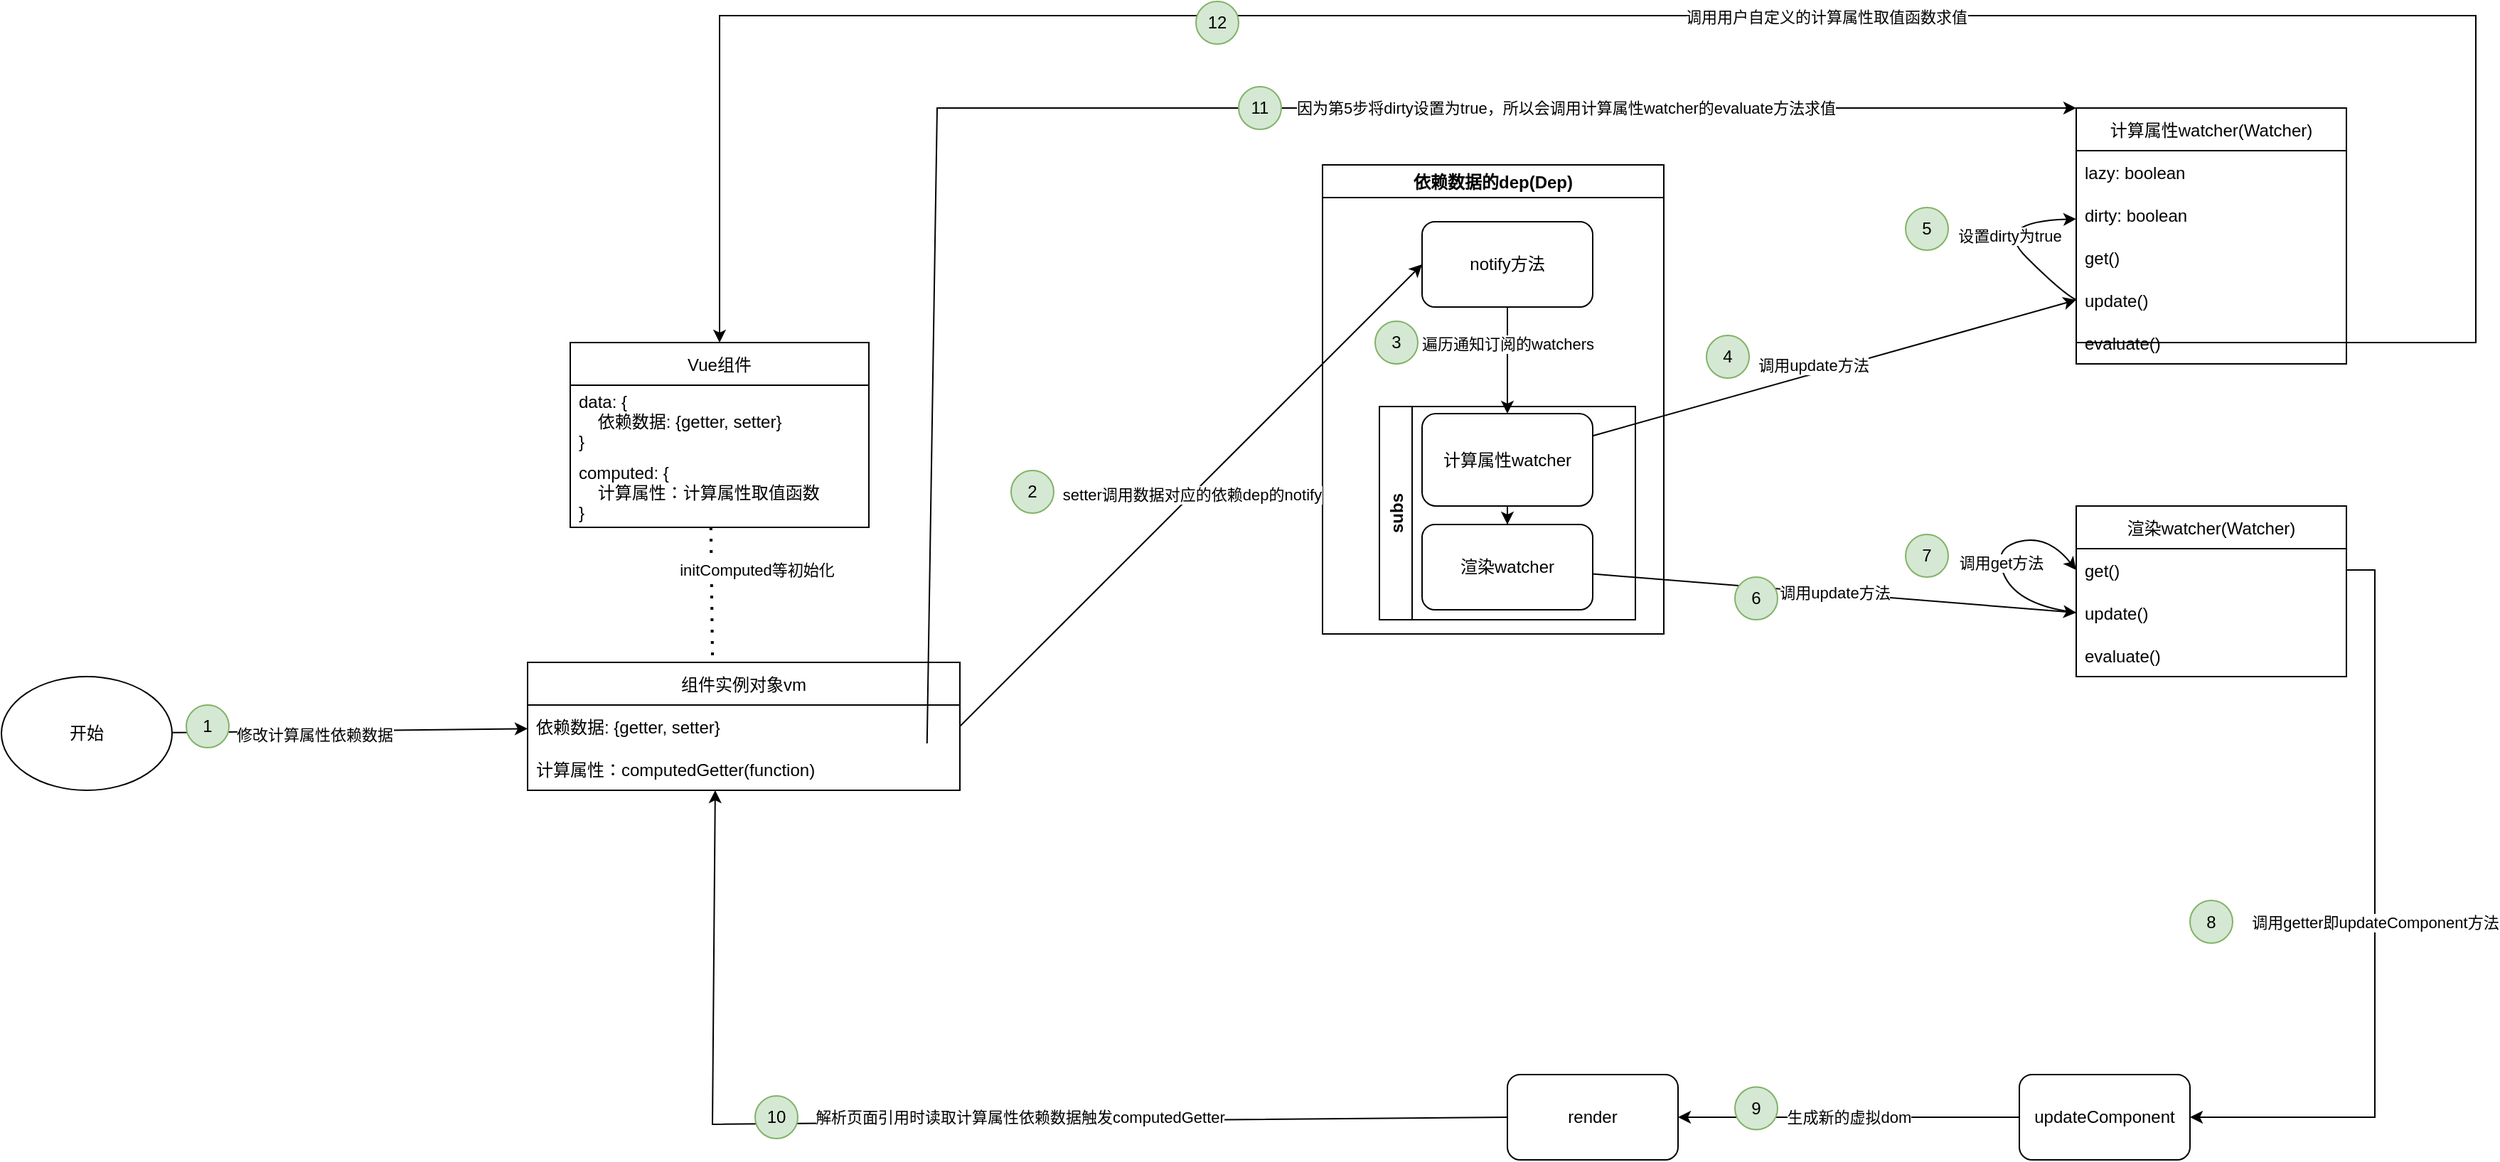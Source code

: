 <mxfile version="20.4.2" type="github">
  <diagram id="KRrhXRRU8eQTftCkpOic" name="第 1 页">
    <mxGraphModel dx="-1055" dy="697" grid="1" gridSize="10" guides="1" tooltips="1" connect="1" arrows="1" fold="1" page="1" pageScale="1" pageWidth="827" pageHeight="1169" math="0" shadow="0">
      <root>
        <mxCell id="0" />
        <mxCell id="1" parent="0" />
        <mxCell id="TRp2O_oBvqd9nP3IBGQD-56" value="组件实例对象vm" style="swimlane;fontStyle=0;childLayout=stackLayout;horizontal=1;startSize=30;horizontalStack=0;resizeParent=1;resizeParentMax=0;resizeLast=0;collapsible=1;marginBottom=0;" vertex="1" parent="1">
          <mxGeometry x="3110" y="1015" width="304" height="90" as="geometry" />
        </mxCell>
        <mxCell id="TRp2O_oBvqd9nP3IBGQD-57" value="依赖数据: {getter, setter}" style="text;strokeColor=none;fillColor=none;align=left;verticalAlign=middle;spacingLeft=4;spacingRight=4;overflow=hidden;points=[[0,0.5],[1,0.5]];portConstraint=eastwest;rotatable=0;" vertex="1" parent="TRp2O_oBvqd9nP3IBGQD-56">
          <mxGeometry y="30" width="304" height="30" as="geometry" />
        </mxCell>
        <mxCell id="TRp2O_oBvqd9nP3IBGQD-58" value="计算属性：computedGetter(function)" style="text;strokeColor=none;fillColor=none;align=left;verticalAlign=middle;spacingLeft=4;spacingRight=4;overflow=hidden;points=[[0,0.5],[1,0.5]];portConstraint=eastwest;rotatable=0;" vertex="1" parent="TRp2O_oBvqd9nP3IBGQD-56">
          <mxGeometry y="60" width="304" height="30" as="geometry" />
        </mxCell>
        <mxCell id="TRp2O_oBvqd9nP3IBGQD-59" value="依赖数据的dep(Dep)" style="swimlane;" vertex="1" parent="1">
          <mxGeometry x="3669" y="665" width="240" height="330" as="geometry" />
        </mxCell>
        <mxCell id="TRp2O_oBvqd9nP3IBGQD-60" value="subs" style="swimlane;horizontal=0;" vertex="1" parent="TRp2O_oBvqd9nP3IBGQD-59">
          <mxGeometry x="40" y="170" width="180" height="150" as="geometry" />
        </mxCell>
        <mxCell id="TRp2O_oBvqd9nP3IBGQD-61" value="" style="edgeStyle=orthogonalEdgeStyle;rounded=0;orthogonalLoop=1;jettySize=auto;html=1;" edge="1" parent="TRp2O_oBvqd9nP3IBGQD-60" source="TRp2O_oBvqd9nP3IBGQD-62" target="TRp2O_oBvqd9nP3IBGQD-63">
          <mxGeometry relative="1" as="geometry" />
        </mxCell>
        <mxCell id="TRp2O_oBvqd9nP3IBGQD-62" value="计算属性watcher" style="rounded=1;whiteSpace=wrap;html=1;" vertex="1" parent="TRp2O_oBvqd9nP3IBGQD-60">
          <mxGeometry x="30" y="5" width="120" height="65" as="geometry" />
        </mxCell>
        <mxCell id="TRp2O_oBvqd9nP3IBGQD-63" value="渲染watcher" style="rounded=1;whiteSpace=wrap;html=1;" vertex="1" parent="TRp2O_oBvqd9nP3IBGQD-60">
          <mxGeometry x="30" y="83" width="120" height="60" as="geometry" />
        </mxCell>
        <mxCell id="TRp2O_oBvqd9nP3IBGQD-64" value="" style="edgeStyle=orthogonalEdgeStyle;rounded=0;orthogonalLoop=1;jettySize=auto;html=1;" edge="1" parent="TRp2O_oBvqd9nP3IBGQD-59" source="TRp2O_oBvqd9nP3IBGQD-66" target="TRp2O_oBvqd9nP3IBGQD-62">
          <mxGeometry relative="1" as="geometry" />
        </mxCell>
        <mxCell id="TRp2O_oBvqd9nP3IBGQD-65" value="遍历通知订阅的watchers" style="edgeLabel;html=1;align=center;verticalAlign=middle;resizable=0;points=[];" vertex="1" connectable="0" parent="TRp2O_oBvqd9nP3IBGQD-64">
          <mxGeometry x="-0.307" relative="1" as="geometry">
            <mxPoint as="offset" />
          </mxGeometry>
        </mxCell>
        <mxCell id="TRp2O_oBvqd9nP3IBGQD-66" value="notify方法" style="rounded=1;whiteSpace=wrap;html=1;" vertex="1" parent="TRp2O_oBvqd9nP3IBGQD-59">
          <mxGeometry x="70" y="40" width="120" height="60" as="geometry" />
        </mxCell>
        <mxCell id="TRp2O_oBvqd9nP3IBGQD-67" value="3" style="ellipse;whiteSpace=wrap;html=1;aspect=fixed;fillColor=#d5e8d4;strokeColor=#82b366;" vertex="1" parent="TRp2O_oBvqd9nP3IBGQD-59">
          <mxGeometry x="37" y="110" width="30" height="30" as="geometry" />
        </mxCell>
        <mxCell id="TRp2O_oBvqd9nP3IBGQD-68" value="计算属性watcher(Watcher)" style="swimlane;fontStyle=0;childLayout=stackLayout;horizontal=1;startSize=30;horizontalStack=0;resizeParent=1;resizeParentMax=0;resizeLast=0;collapsible=1;marginBottom=0;" vertex="1" parent="1">
          <mxGeometry x="4199" y="625" width="190" height="180" as="geometry">
            <mxRectangle x="2660" y="1020" width="180" height="30" as="alternateBounds" />
          </mxGeometry>
        </mxCell>
        <mxCell id="TRp2O_oBvqd9nP3IBGQD-69" value="lazy: boolean" style="text;strokeColor=none;fillColor=none;align=left;verticalAlign=middle;spacingLeft=4;spacingRight=4;overflow=hidden;points=[[0,0.5],[1,0.5]];portConstraint=eastwest;rotatable=0;" vertex="1" parent="TRp2O_oBvqd9nP3IBGQD-68">
          <mxGeometry y="30" width="190" height="30" as="geometry" />
        </mxCell>
        <mxCell id="TRp2O_oBvqd9nP3IBGQD-70" value="dirty: boolean" style="text;strokeColor=none;fillColor=none;align=left;verticalAlign=middle;spacingLeft=4;spacingRight=4;overflow=hidden;points=[[0,0.5],[1,0.5]];portConstraint=eastwest;rotatable=0;" vertex="1" parent="TRp2O_oBvqd9nP3IBGQD-68">
          <mxGeometry y="60" width="190" height="30" as="geometry" />
        </mxCell>
        <mxCell id="TRp2O_oBvqd9nP3IBGQD-71" value="get()" style="text;strokeColor=none;fillColor=none;align=left;verticalAlign=middle;spacingLeft=4;spacingRight=4;overflow=hidden;points=[[0,0.5],[1,0.5]];portConstraint=eastwest;rotatable=0;" vertex="1" parent="TRp2O_oBvqd9nP3IBGQD-68">
          <mxGeometry y="90" width="190" height="30" as="geometry" />
        </mxCell>
        <mxCell id="TRp2O_oBvqd9nP3IBGQD-72" value="update()" style="text;strokeColor=none;fillColor=none;align=left;verticalAlign=middle;spacingLeft=4;spacingRight=4;overflow=hidden;points=[[0,0.5],[1,0.5]];portConstraint=eastwest;rotatable=0;" vertex="1" parent="TRp2O_oBvqd9nP3IBGQD-68">
          <mxGeometry y="120" width="190" height="30" as="geometry" />
        </mxCell>
        <mxCell id="TRp2O_oBvqd9nP3IBGQD-73" value="evaluate()" style="text;strokeColor=none;fillColor=none;align=left;verticalAlign=middle;spacingLeft=4;spacingRight=4;overflow=hidden;points=[[0,0.5],[1,0.5]];portConstraint=eastwest;rotatable=0;" vertex="1" parent="TRp2O_oBvqd9nP3IBGQD-68">
          <mxGeometry y="150" width="190" height="30" as="geometry" />
        </mxCell>
        <mxCell id="TRp2O_oBvqd9nP3IBGQD-74" value="" style="curved=1;endArrow=classic;html=1;rounded=0;exitX=0;exitY=0.5;exitDx=0;exitDy=0;" edge="1" parent="TRp2O_oBvqd9nP3IBGQD-68" source="TRp2O_oBvqd9nP3IBGQD-72" target="TRp2O_oBvqd9nP3IBGQD-70">
          <mxGeometry width="50" height="50" relative="1" as="geometry">
            <mxPoint x="-60" y="130" as="sourcePoint" />
            <mxPoint x="-10" y="80" as="targetPoint" />
            <Array as="points">
              <mxPoint x="-10" y="130" />
              <mxPoint x="-60" y="80" />
            </Array>
          </mxGeometry>
        </mxCell>
        <mxCell id="TRp2O_oBvqd9nP3IBGQD-75" value="设置dirty为true" style="edgeLabel;html=1;align=center;verticalAlign=middle;resizable=0;points=[];" vertex="1" connectable="0" parent="TRp2O_oBvqd9nP3IBGQD-74">
          <mxGeometry x="-0.075" y="-2" relative="1" as="geometry">
            <mxPoint as="offset" />
          </mxGeometry>
        </mxCell>
        <mxCell id="TRp2O_oBvqd9nP3IBGQD-76" value="开始" style="ellipse;whiteSpace=wrap;html=1;" vertex="1" parent="1">
          <mxGeometry x="2740" y="1025" width="120" height="80" as="geometry" />
        </mxCell>
        <mxCell id="TRp2O_oBvqd9nP3IBGQD-77" value="" style="endArrow=classic;html=1;rounded=0;" edge="1" parent="1" source="TRp2O_oBvqd9nP3IBGQD-76" target="TRp2O_oBvqd9nP3IBGQD-56">
          <mxGeometry width="50" height="50" relative="1" as="geometry">
            <mxPoint x="3219" y="1095" as="sourcePoint" />
            <mxPoint x="3269" y="1045" as="targetPoint" />
          </mxGeometry>
        </mxCell>
        <mxCell id="TRp2O_oBvqd9nP3IBGQD-78" value="修改计算属性依赖数据" style="edgeLabel;html=1;align=center;verticalAlign=middle;resizable=0;points=[];" vertex="1" connectable="0" parent="TRp2O_oBvqd9nP3IBGQD-77">
          <mxGeometry x="-0.205" y="-2" relative="1" as="geometry">
            <mxPoint as="offset" />
          </mxGeometry>
        </mxCell>
        <mxCell id="TRp2O_oBvqd9nP3IBGQD-79" value="1" style="ellipse;whiteSpace=wrap;html=1;aspect=fixed;fillColor=#d5e8d4;strokeColor=#82b366;" vertex="1" parent="1">
          <mxGeometry x="2870" y="1045" width="30" height="30" as="geometry" />
        </mxCell>
        <mxCell id="TRp2O_oBvqd9nP3IBGQD-80" value="setter调用数据对应的依赖dep的notify" style="endArrow=classic;html=1;rounded=0;exitX=1;exitY=0.5;exitDx=0;exitDy=0;entryX=0;entryY=0.5;entryDx=0;entryDy=0;" edge="1" parent="1" source="TRp2O_oBvqd9nP3IBGQD-57" target="TRp2O_oBvqd9nP3IBGQD-66">
          <mxGeometry width="50" height="50" relative="1" as="geometry">
            <mxPoint x="3219" y="1025" as="sourcePoint" />
            <mxPoint x="3269" y="975" as="targetPoint" />
          </mxGeometry>
        </mxCell>
        <mxCell id="TRp2O_oBvqd9nP3IBGQD-81" value="" style="endArrow=classic;html=1;rounded=0;entryX=0;entryY=0.5;entryDx=0;entryDy=0;" edge="1" parent="1" source="TRp2O_oBvqd9nP3IBGQD-62" target="TRp2O_oBvqd9nP3IBGQD-72">
          <mxGeometry width="50" height="50" relative="1" as="geometry">
            <mxPoint x="3699" y="1075" as="sourcePoint" />
            <mxPoint x="3749" y="1025" as="targetPoint" />
          </mxGeometry>
        </mxCell>
        <mxCell id="TRp2O_oBvqd9nP3IBGQD-82" value="调用update方法" style="edgeLabel;html=1;align=center;verticalAlign=middle;resizable=0;points=[];" vertex="1" connectable="0" parent="TRp2O_oBvqd9nP3IBGQD-81">
          <mxGeometry x="-0.09" relative="1" as="geometry">
            <mxPoint y="-6" as="offset" />
          </mxGeometry>
        </mxCell>
        <mxCell id="TRp2O_oBvqd9nP3IBGQD-83" value="2" style="ellipse;whiteSpace=wrap;html=1;aspect=fixed;fillColor=#d5e8d4;strokeColor=#82b366;" vertex="1" parent="1">
          <mxGeometry x="3450" y="880" width="30" height="30" as="geometry" />
        </mxCell>
        <mxCell id="TRp2O_oBvqd9nP3IBGQD-84" value="4" style="ellipse;whiteSpace=wrap;html=1;aspect=fixed;fillColor=#d5e8d4;strokeColor=#82b366;" vertex="1" parent="1">
          <mxGeometry x="3939" y="785" width="30" height="30" as="geometry" />
        </mxCell>
        <mxCell id="TRp2O_oBvqd9nP3IBGQD-85" value="5" style="ellipse;whiteSpace=wrap;html=1;aspect=fixed;fillColor=#d5e8d4;strokeColor=#82b366;" vertex="1" parent="1">
          <mxGeometry x="4079" y="695" width="30" height="30" as="geometry" />
        </mxCell>
        <mxCell id="TRp2O_oBvqd9nP3IBGQD-86" value="渲染watcher(Watcher)" style="swimlane;fontStyle=0;childLayout=stackLayout;horizontal=1;startSize=30;horizontalStack=0;resizeParent=1;resizeParentMax=0;resizeLast=0;collapsible=1;marginBottom=0;" vertex="1" parent="1">
          <mxGeometry x="4199" y="905" width="190" height="120" as="geometry">
            <mxRectangle x="2660" y="1020" width="180" height="30" as="alternateBounds" />
          </mxGeometry>
        </mxCell>
        <mxCell id="TRp2O_oBvqd9nP3IBGQD-87" value="get()" style="text;strokeColor=none;fillColor=none;align=left;verticalAlign=middle;spacingLeft=4;spacingRight=4;overflow=hidden;points=[[0,0.5],[1,0.5]];portConstraint=eastwest;rotatable=0;" vertex="1" parent="TRp2O_oBvqd9nP3IBGQD-86">
          <mxGeometry y="30" width="190" height="30" as="geometry" />
        </mxCell>
        <mxCell id="TRp2O_oBvqd9nP3IBGQD-88" value="update()" style="text;strokeColor=none;fillColor=none;align=left;verticalAlign=middle;spacingLeft=4;spacingRight=4;overflow=hidden;points=[[0,0.5],[1,0.5]];portConstraint=eastwest;rotatable=0;" vertex="1" parent="TRp2O_oBvqd9nP3IBGQD-86">
          <mxGeometry y="60" width="190" height="30" as="geometry" />
        </mxCell>
        <mxCell id="TRp2O_oBvqd9nP3IBGQD-89" value="evaluate()" style="text;strokeColor=none;fillColor=none;align=left;verticalAlign=middle;spacingLeft=4;spacingRight=4;overflow=hidden;points=[[0,0.5],[1,0.5]];portConstraint=eastwest;rotatable=0;" vertex="1" parent="TRp2O_oBvqd9nP3IBGQD-86">
          <mxGeometry y="90" width="190" height="30" as="geometry" />
        </mxCell>
        <mxCell id="TRp2O_oBvqd9nP3IBGQD-90" value="" style="curved=1;endArrow=classic;html=1;rounded=0;exitX=0;exitY=0.5;exitDx=0;exitDy=0;entryX=0;entryY=0.5;entryDx=0;entryDy=0;" edge="1" parent="TRp2O_oBvqd9nP3IBGQD-86" source="TRp2O_oBvqd9nP3IBGQD-88" target="TRp2O_oBvqd9nP3IBGQD-87">
          <mxGeometry width="50" height="50" relative="1" as="geometry">
            <mxPoint x="-60" y="130" as="sourcePoint" />
            <mxPoint x="-10" y="100" as="targetPoint" />
            <Array as="points">
              <mxPoint x="-40" y="70" />
              <mxPoint x="-60" y="30" />
              <mxPoint x="-20" y="20" />
            </Array>
          </mxGeometry>
        </mxCell>
        <mxCell id="TRp2O_oBvqd9nP3IBGQD-91" value="调用get方法" style="edgeLabel;html=1;align=center;verticalAlign=middle;resizable=0;points=[];" vertex="1" connectable="0" parent="TRp2O_oBvqd9nP3IBGQD-90">
          <mxGeometry x="-0.075" y="-2" relative="1" as="geometry">
            <mxPoint as="offset" />
          </mxGeometry>
        </mxCell>
        <mxCell id="TRp2O_oBvqd9nP3IBGQD-92" value="调用update方法" style="endArrow=classic;html=1;rounded=0;entryX=0;entryY=0.5;entryDx=0;entryDy=0;" edge="1" parent="1" source="TRp2O_oBvqd9nP3IBGQD-63" target="TRp2O_oBvqd9nP3IBGQD-88">
          <mxGeometry width="50" height="50" relative="1" as="geometry">
            <mxPoint x="3679" y="935" as="sourcePoint" />
            <mxPoint x="3729" y="885" as="targetPoint" />
          </mxGeometry>
        </mxCell>
        <mxCell id="TRp2O_oBvqd9nP3IBGQD-93" value="6" style="ellipse;whiteSpace=wrap;html=1;aspect=fixed;fillColor=#d5e8d4;strokeColor=#82b366;" vertex="1" parent="1">
          <mxGeometry x="3959" y="955" width="30" height="30" as="geometry" />
        </mxCell>
        <mxCell id="TRp2O_oBvqd9nP3IBGQD-94" value="7" style="ellipse;whiteSpace=wrap;html=1;aspect=fixed;fillColor=#d5e8d4;strokeColor=#82b366;" vertex="1" parent="1">
          <mxGeometry x="4079" y="925" width="30" height="30" as="geometry" />
        </mxCell>
        <mxCell id="TRp2O_oBvqd9nP3IBGQD-95" value="生成新的虚拟dom" style="edgeStyle=orthogonalEdgeStyle;rounded=0;orthogonalLoop=1;jettySize=auto;html=1;entryX=1;entryY=0.5;entryDx=0;entryDy=0;" edge="1" parent="1" source="TRp2O_oBvqd9nP3IBGQD-96" target="TRp2O_oBvqd9nP3IBGQD-98">
          <mxGeometry relative="1" as="geometry" />
        </mxCell>
        <mxCell id="TRp2O_oBvqd9nP3IBGQD-96" value="updateComponent" style="rounded=1;whiteSpace=wrap;html=1;" vertex="1" parent="1">
          <mxGeometry x="4159" y="1305" width="120" height="60" as="geometry" />
        </mxCell>
        <mxCell id="TRp2O_oBvqd9nP3IBGQD-97" value="调用getter即updateComponent方法" style="edgeStyle=orthogonalEdgeStyle;rounded=0;orthogonalLoop=1;jettySize=auto;html=1;entryX=1;entryY=0.5;entryDx=0;entryDy=0;exitX=1;exitY=0.5;exitDx=0;exitDy=0;" edge="1" parent="1" source="TRp2O_oBvqd9nP3IBGQD-87" target="TRp2O_oBvqd9nP3IBGQD-96">
          <mxGeometry relative="1" as="geometry">
            <mxPoint x="4359" y="1185" as="targetPoint" />
            <Array as="points">
              <mxPoint x="4409" y="950" />
              <mxPoint x="4409" y="1335" />
            </Array>
          </mxGeometry>
        </mxCell>
        <mxCell id="TRp2O_oBvqd9nP3IBGQD-98" value="render" style="rounded=1;whiteSpace=wrap;html=1;" vertex="1" parent="1">
          <mxGeometry x="3799" y="1305" width="120" height="60" as="geometry" />
        </mxCell>
        <mxCell id="TRp2O_oBvqd9nP3IBGQD-99" value="8" style="ellipse;whiteSpace=wrap;html=1;aspect=fixed;fillColor=#d5e8d4;strokeColor=#82b366;" vertex="1" parent="1">
          <mxGeometry x="4279" y="1182.5" width="30" height="30" as="geometry" />
        </mxCell>
        <mxCell id="TRp2O_oBvqd9nP3IBGQD-100" value="9" style="ellipse;whiteSpace=wrap;html=1;aspect=fixed;fillColor=#d5e8d4;strokeColor=#82b366;" vertex="1" parent="1">
          <mxGeometry x="3959" y="1313.75" width="30" height="30" as="geometry" />
        </mxCell>
        <mxCell id="TRp2O_oBvqd9nP3IBGQD-101" value="" style="endArrow=classic;html=1;rounded=0;exitX=0;exitY=0.5;exitDx=0;exitDy=0;entryX=0.434;entryY=1;entryDx=0;entryDy=0;entryPerimeter=0;" edge="1" parent="1" source="TRp2O_oBvqd9nP3IBGQD-98" target="TRp2O_oBvqd9nP3IBGQD-58">
          <mxGeometry width="50" height="50" relative="1" as="geometry">
            <mxPoint x="3839" y="1145" as="sourcePoint" />
            <mxPoint x="3889" y="1095" as="targetPoint" />
            <Array as="points">
              <mxPoint x="3240" y="1340" />
            </Array>
          </mxGeometry>
        </mxCell>
        <mxCell id="TRp2O_oBvqd9nP3IBGQD-102" value="解析页面引用时读取计算属性依赖数据触发computedGetter" style="edgeLabel;html=1;align=center;verticalAlign=middle;resizable=0;points=[];" vertex="1" connectable="0" parent="TRp2O_oBvqd9nP3IBGQD-101">
          <mxGeometry x="-0.137" y="-3" relative="1" as="geometry">
            <mxPoint x="-1" as="offset" />
          </mxGeometry>
        </mxCell>
        <mxCell id="TRp2O_oBvqd9nP3IBGQD-103" value="10" style="ellipse;whiteSpace=wrap;html=1;aspect=fixed;fillColor=#d5e8d4;strokeColor=#82b366;" vertex="1" parent="1">
          <mxGeometry x="3270" y="1320" width="30" height="30" as="geometry" />
        </mxCell>
        <mxCell id="TRp2O_oBvqd9nP3IBGQD-104" value="因为第5步将dirty设置为true，所以会调用计算属性watcher的evaluate方法求值" style="endArrow=classic;html=1;rounded=0;exitX=0.924;exitY=-0.1;exitDx=0;exitDy=0;exitPerimeter=0;entryX=0;entryY=0;entryDx=0;entryDy=0;" edge="1" parent="1" source="TRp2O_oBvqd9nP3IBGQD-58" target="TRp2O_oBvqd9nP3IBGQD-68">
          <mxGeometry x="0.425" width="50" height="50" relative="1" as="geometry">
            <mxPoint x="3839" y="1085" as="sourcePoint" />
            <mxPoint x="3400" y="450" as="targetPoint" />
            <Array as="points">
              <mxPoint x="3398" y="625" />
              <mxPoint x="3880" y="625" />
            </Array>
            <mxPoint as="offset" />
          </mxGeometry>
        </mxCell>
        <mxCell id="TRp2O_oBvqd9nP3IBGQD-105" value="Vue组件" style="swimlane;fontStyle=0;childLayout=stackLayout;horizontal=1;startSize=30;horizontalStack=0;resizeParent=1;resizeParentMax=0;resizeLast=0;collapsible=1;marginBottom=0;" vertex="1" parent="1">
          <mxGeometry x="3140" y="790" width="210" height="130" as="geometry" />
        </mxCell>
        <mxCell id="TRp2O_oBvqd9nP3IBGQD-106" value="data: {&#xa;    依赖数据: {getter, setter}&#xa;}" style="text;strokeColor=none;fillColor=none;align=left;verticalAlign=middle;spacingLeft=4;spacingRight=4;overflow=hidden;points=[[0,0.5],[1,0.5]];portConstraint=eastwest;rotatable=0;" vertex="1" parent="TRp2O_oBvqd9nP3IBGQD-105">
          <mxGeometry y="30" width="210" height="50" as="geometry" />
        </mxCell>
        <mxCell id="TRp2O_oBvqd9nP3IBGQD-107" value="computed: {&#xa;    计算属性：计算属性取值函数&#xa;}" style="text;strokeColor=none;fillColor=none;align=left;verticalAlign=middle;spacingLeft=4;spacingRight=4;overflow=hidden;points=[[0,0.5],[1,0.5]];portConstraint=eastwest;rotatable=0;" vertex="1" parent="TRp2O_oBvqd9nP3IBGQD-105">
          <mxGeometry y="80" width="210" height="50" as="geometry" />
        </mxCell>
        <mxCell id="TRp2O_oBvqd9nP3IBGQD-108" value="" style="endArrow=none;dashed=1;html=1;dashPattern=1 3;strokeWidth=2;rounded=0;exitX=0.471;exitY=1;exitDx=0;exitDy=0;exitPerimeter=0;" edge="1" parent="1" source="TRp2O_oBvqd9nP3IBGQD-107">
          <mxGeometry width="50" height="50" relative="1" as="geometry">
            <mxPoint x="3170" y="1160" as="sourcePoint" />
            <mxPoint x="3240" y="1010" as="targetPoint" />
          </mxGeometry>
        </mxCell>
        <mxCell id="TRp2O_oBvqd9nP3IBGQD-109" value="initComputed等初始化" style="edgeLabel;html=1;align=center;verticalAlign=middle;resizable=0;points=[];" vertex="1" connectable="0" parent="TRp2O_oBvqd9nP3IBGQD-108">
          <mxGeometry x="-0.344" relative="1" as="geometry">
            <mxPoint x="31" as="offset" />
          </mxGeometry>
        </mxCell>
        <mxCell id="TRp2O_oBvqd9nP3IBGQD-110" value="11" style="ellipse;whiteSpace=wrap;html=1;aspect=fixed;fillColor=#d5e8d4;strokeColor=#82b366;" vertex="1" parent="1">
          <mxGeometry x="3610" y="610" width="30" height="30" as="geometry" />
        </mxCell>
        <mxCell id="TRp2O_oBvqd9nP3IBGQD-111" value="" style="endArrow=classic;html=1;rounded=0;exitX=0;exitY=0.5;exitDx=0;exitDy=0;entryX=0.5;entryY=0;entryDx=0;entryDy=0;" edge="1" parent="1" source="TRp2O_oBvqd9nP3IBGQD-73" target="TRp2O_oBvqd9nP3IBGQD-105">
          <mxGeometry width="50" height="50" relative="1" as="geometry">
            <mxPoint x="4320" y="480" as="sourcePoint" />
            <mxPoint x="2780" y="630" as="targetPoint" />
            <Array as="points">
              <mxPoint x="4480" y="790" />
              <mxPoint x="4480" y="560" />
              <mxPoint x="3245" y="560" />
            </Array>
          </mxGeometry>
        </mxCell>
        <mxCell id="TRp2O_oBvqd9nP3IBGQD-112" value="调用用户自定义的计算属性取值函数求值" style="edgeLabel;html=1;align=center;verticalAlign=middle;resizable=0;points=[];" vertex="1" connectable="0" parent="TRp2O_oBvqd9nP3IBGQD-111">
          <mxGeometry x="-0.02" y="1" relative="1" as="geometry">
            <mxPoint as="offset" />
          </mxGeometry>
        </mxCell>
        <mxCell id="TRp2O_oBvqd9nP3IBGQD-113" value="12" style="ellipse;whiteSpace=wrap;html=1;aspect=fixed;fillColor=#d5e8d4;strokeColor=#82b366;" vertex="1" parent="1">
          <mxGeometry x="3580" y="550" width="30" height="30" as="geometry" />
        </mxCell>
      </root>
    </mxGraphModel>
  </diagram>
</mxfile>
